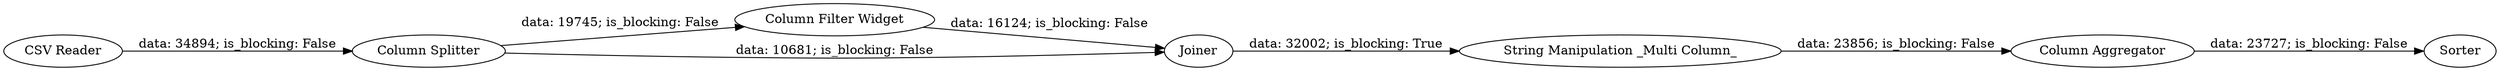 digraph {
	"-3785524347418307477_4" [label="Column Filter Widget"]
	"-3785524347418307477_8" [label="Column Aggregator"]
	"-3785524347418307477_7" [label="String Manipulation _Multi Column_"]
	"-3785524347418307477_9" [label=Sorter]
	"-3785524347418307477_6" [label="Column Splitter"]
	"-3785524347418307477_5" [label=Joiner]
	"-3785524347418307477_1" [label="CSV Reader"]
	"-3785524347418307477_1" -> "-3785524347418307477_6" [label="data: 34894; is_blocking: False"]
	"-3785524347418307477_7" -> "-3785524347418307477_8" [label="data: 23856; is_blocking: False"]
	"-3785524347418307477_6" -> "-3785524347418307477_4" [label="data: 19745; is_blocking: False"]
	"-3785524347418307477_4" -> "-3785524347418307477_5" [label="data: 16124; is_blocking: False"]
	"-3785524347418307477_8" -> "-3785524347418307477_9" [label="data: 23727; is_blocking: False"]
	"-3785524347418307477_6" -> "-3785524347418307477_5" [label="data: 10681; is_blocking: False"]
	"-3785524347418307477_5" -> "-3785524347418307477_7" [label="data: 32002; is_blocking: True"]
	rankdir=LR
}
